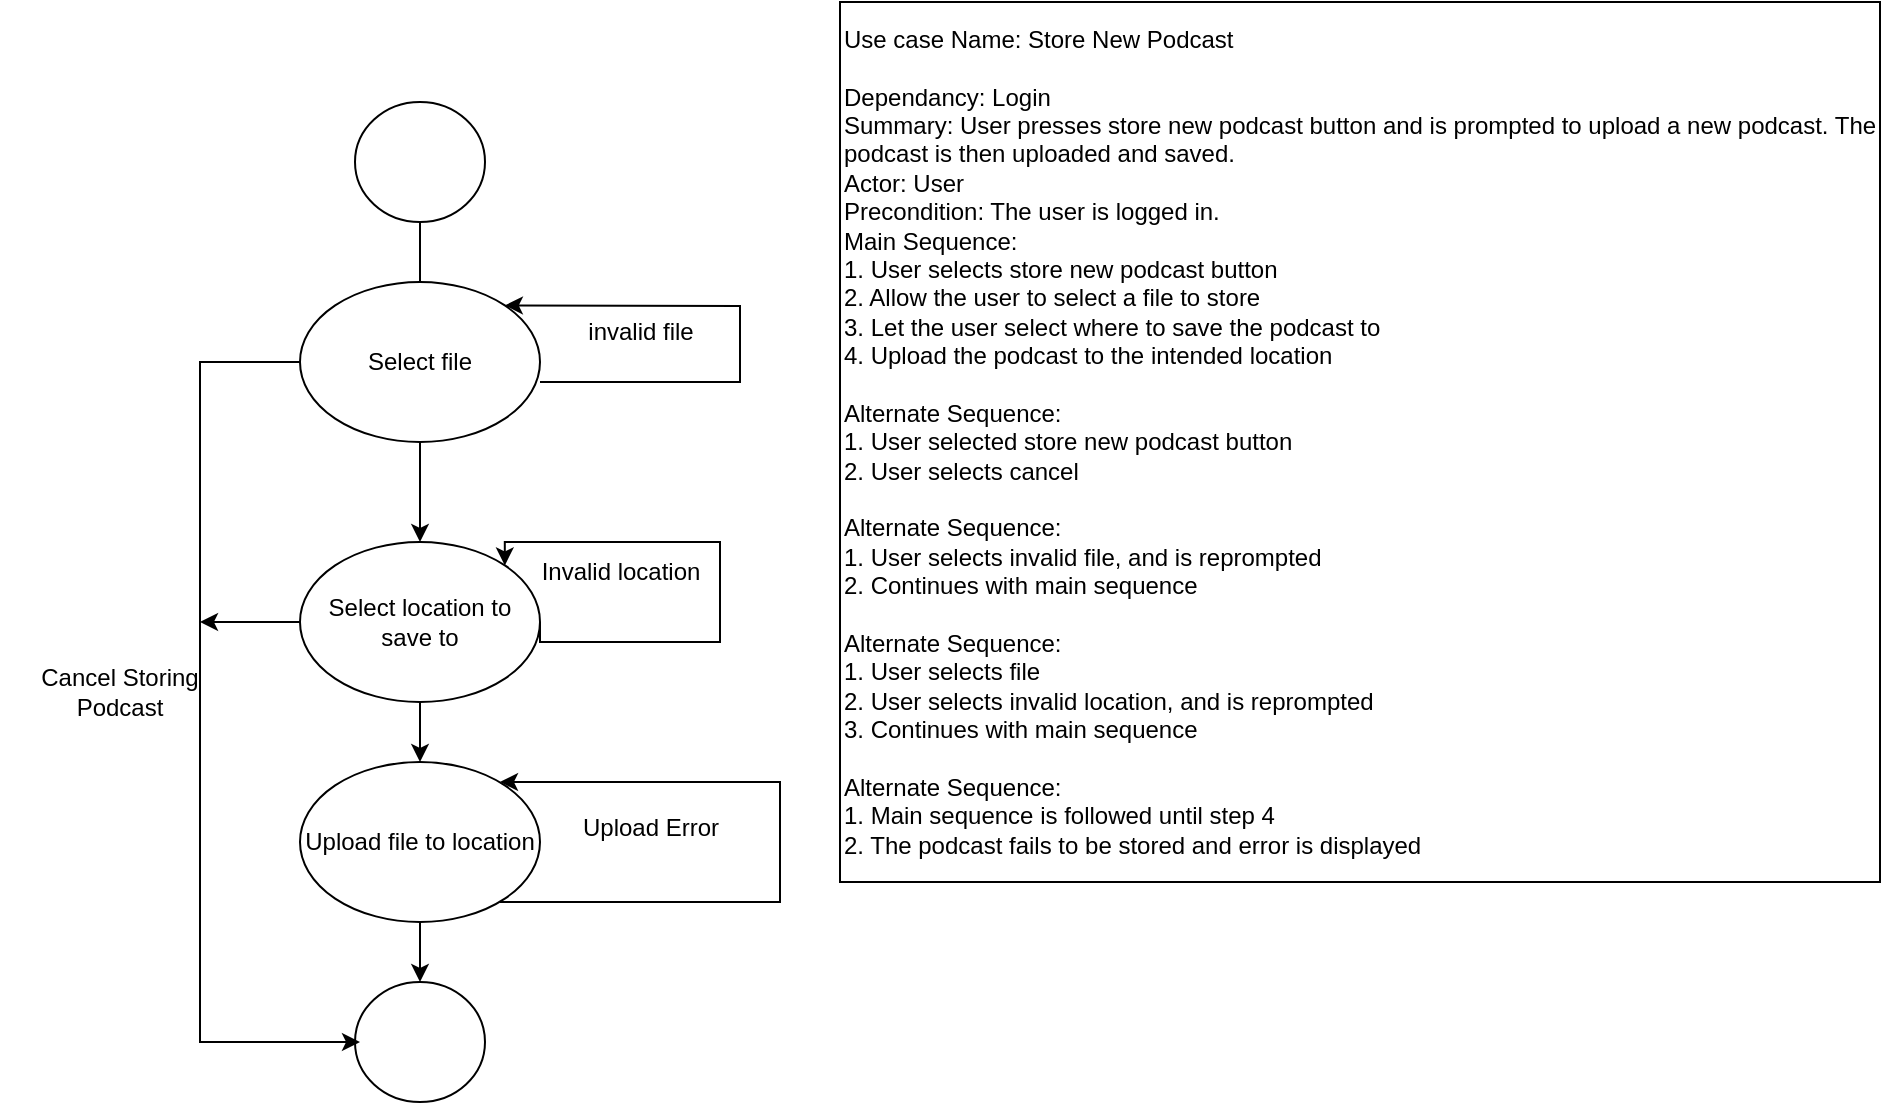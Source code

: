 <mxfile version="21.6.5" type="device">
  <diagram name="Page-1" id="3zBOuF_bFRsjoLNg5_o2">
    <mxGraphModel dx="2006" dy="863" grid="1" gridSize="10" guides="1" tooltips="1" connect="1" arrows="1" fold="1" page="1" pageScale="1" pageWidth="850" pageHeight="1100" math="0" shadow="0">
      <root>
        <mxCell id="0" />
        <mxCell id="1" parent="0" />
        <mxCell id="zJHjJzwunmIy_XX8YG-8-2" style="edgeStyle=orthogonalEdgeStyle;rounded=0;orthogonalLoop=1;jettySize=auto;html=1;" parent="1" source="zJHjJzwunmIy_XX8YG-8-1" edge="1">
          <mxGeometry relative="1" as="geometry">
            <mxPoint x="90" y="190" as="targetPoint" />
          </mxGeometry>
        </mxCell>
        <mxCell id="zJHjJzwunmIy_XX8YG-8-1" value="" style="ellipse;whiteSpace=wrap;html=1;" parent="1" vertex="1">
          <mxGeometry x="57.5" y="90" width="65" height="60" as="geometry" />
        </mxCell>
        <mxCell id="zJHjJzwunmIy_XX8YG-8-4" style="edgeStyle=orthogonalEdgeStyle;rounded=0;orthogonalLoop=1;jettySize=auto;html=1;" parent="1" source="zJHjJzwunmIy_XX8YG-8-3" target="zJHjJzwunmIy_XX8YG-8-5" edge="1">
          <mxGeometry relative="1" as="geometry">
            <mxPoint x="90" y="320" as="targetPoint" />
          </mxGeometry>
        </mxCell>
        <mxCell id="zJHjJzwunmIy_XX8YG-8-3" value="Select file" style="ellipse;whiteSpace=wrap;html=1;" parent="1" vertex="1">
          <mxGeometry x="30" y="180" width="120" height="80" as="geometry" />
        </mxCell>
        <mxCell id="zJHjJzwunmIy_XX8YG-8-6" style="edgeStyle=orthogonalEdgeStyle;rounded=0;orthogonalLoop=1;jettySize=auto;html=1;" parent="1" source="zJHjJzwunmIy_XX8YG-8-5" target="zJHjJzwunmIy_XX8YG-8-7" edge="1">
          <mxGeometry relative="1" as="geometry">
            <mxPoint x="90" y="450" as="targetPoint" />
          </mxGeometry>
        </mxCell>
        <mxCell id="0WUGz745sjfz_ng1PY4V-10" style="edgeStyle=orthogonalEdgeStyle;rounded=0;orthogonalLoop=1;jettySize=auto;html=1;exitX=1;exitY=0.5;exitDx=0;exitDy=0;entryX=1;entryY=0;entryDx=0;entryDy=0;" parent="1" source="zJHjJzwunmIy_XX8YG-8-5" target="zJHjJzwunmIy_XX8YG-8-5" edge="1">
          <mxGeometry relative="1" as="geometry">
            <mxPoint x="160" y="310" as="targetPoint" />
            <Array as="points">
              <mxPoint x="150" y="360" />
              <mxPoint x="240" y="360" />
              <mxPoint x="240" y="310" />
              <mxPoint x="132" y="310" />
            </Array>
          </mxGeometry>
        </mxCell>
        <mxCell id="VhxlRY3zC53K2cV_EB3O-5" style="edgeStyle=orthogonalEdgeStyle;rounded=0;orthogonalLoop=1;jettySize=auto;html=1;exitX=0;exitY=0.5;exitDx=0;exitDy=0;" edge="1" parent="1" source="zJHjJzwunmIy_XX8YG-8-5">
          <mxGeometry relative="1" as="geometry">
            <mxPoint x="-20" y="350" as="targetPoint" />
          </mxGeometry>
        </mxCell>
        <mxCell id="zJHjJzwunmIy_XX8YG-8-5" value="Select location to save to" style="ellipse;whiteSpace=wrap;html=1;" parent="1" vertex="1">
          <mxGeometry x="30" y="310" width="120" height="80" as="geometry" />
        </mxCell>
        <mxCell id="0WUGz745sjfz_ng1PY4V-14" style="edgeStyle=orthogonalEdgeStyle;rounded=0;orthogonalLoop=1;jettySize=auto;html=1;entryX=0.5;entryY=0;entryDx=0;entryDy=0;" parent="1" source="zJHjJzwunmIy_XX8YG-8-7" target="0WUGz745sjfz_ng1PY4V-13" edge="1">
          <mxGeometry relative="1" as="geometry" />
        </mxCell>
        <mxCell id="zJHjJzwunmIy_XX8YG-8-7" value="Upload file to location" style="ellipse;whiteSpace=wrap;html=1;" parent="1" vertex="1">
          <mxGeometry x="30" y="420" width="120" height="80" as="geometry" />
        </mxCell>
        <mxCell id="0WUGz745sjfz_ng1PY4V-2" value="" style="endArrow=classic;html=1;rounded=0;entryX=1;entryY=0;entryDx=0;entryDy=0;" parent="1" target="zJHjJzwunmIy_XX8YG-8-3" edge="1">
          <mxGeometry width="50" height="50" relative="1" as="geometry">
            <mxPoint x="150" y="230" as="sourcePoint" />
            <mxPoint x="210" y="190" as="targetPoint" />
            <Array as="points">
              <mxPoint x="250" y="230" />
              <mxPoint x="250" y="192" />
            </Array>
          </mxGeometry>
        </mxCell>
        <mxCell id="0WUGz745sjfz_ng1PY4V-3" value="invalid file" style="text;html=1;align=center;verticalAlign=middle;resizable=0;points=[];autosize=1;strokeColor=none;fillColor=none;" parent="1" vertex="1">
          <mxGeometry x="160" y="190" width="80" height="30" as="geometry" />
        </mxCell>
        <mxCell id="0WUGz745sjfz_ng1PY4V-11" value="Invalid location" style="text;html=1;align=center;verticalAlign=middle;resizable=0;points=[];autosize=1;strokeColor=none;fillColor=none;" parent="1" vertex="1">
          <mxGeometry x="140" y="310" width="100" height="30" as="geometry" />
        </mxCell>
        <mxCell id="0WUGz745sjfz_ng1PY4V-13" value="" style="ellipse;whiteSpace=wrap;html=1;" parent="1" vertex="1">
          <mxGeometry x="57.5" y="530" width="65" height="60" as="geometry" />
        </mxCell>
        <mxCell id="0WUGz745sjfz_ng1PY4V-15" value="" style="endArrow=classic;html=1;rounded=0;" parent="1" edge="1">
          <mxGeometry width="50" height="50" relative="1" as="geometry">
            <mxPoint x="130" y="490" as="sourcePoint" />
            <mxPoint x="130" y="430" as="targetPoint" />
            <Array as="points">
              <mxPoint x="270" y="490" />
              <mxPoint x="270" y="430" />
            </Array>
          </mxGeometry>
        </mxCell>
        <mxCell id="0WUGz745sjfz_ng1PY4V-16" value="Upload Error" style="text;html=1;align=center;verticalAlign=middle;resizable=0;points=[];autosize=1;strokeColor=none;fillColor=none;" parent="1" vertex="1">
          <mxGeometry x="160" y="438" width="90" height="30" as="geometry" />
        </mxCell>
        <mxCell id="VhxlRY3zC53K2cV_EB3O-2" value="Use case Name: Store New Podcast&lt;br&gt;&lt;br style=&quot;border-color: var(--border-color);&quot;&gt;&lt;span style=&quot;&quot;&gt;Dependancy: Login&lt;/span&gt;&lt;br style=&quot;border-color: var(--border-color);&quot;&gt;&lt;span style=&quot;&quot;&gt;Summary: User presses store new podcast button and is prompted to upload a new podcast. The podcast is then uploaded and saved.&lt;/span&gt;&lt;br style=&quot;border-color: var(--border-color);&quot;&gt;&lt;span style=&quot;&quot;&gt;Actor: User&lt;/span&gt;&lt;br style=&quot;border-color: var(--border-color);&quot;&gt;&lt;span style=&quot;&quot;&gt;Precondition: The user is logged in.&lt;/span&gt;&lt;br style=&quot;border-color: var(--border-color);&quot;&gt;&lt;span style=&quot;&quot;&gt;Main Sequence:&lt;/span&gt;&lt;br style=&quot;border-color: var(--border-color);&quot;&gt;&lt;span style=&quot;&quot;&gt;1. User selects store new podcast button&lt;/span&gt;&lt;br style=&quot;border-color: var(--border-color);&quot;&gt;&lt;span style=&quot;&quot;&gt;2. Allow the user to select a file to store&lt;/span&gt;&lt;br style=&quot;border-color: var(--border-color);&quot;&gt;&lt;div style=&quot;&quot;&gt;&lt;span style=&quot;background-color: initial;&quot;&gt;3. Let the user select where to save the podcast to&lt;/span&gt;&lt;/div&gt;&lt;div style=&quot;&quot;&gt;4. Upload the podcast to the intended location&lt;/div&gt;&lt;div style=&quot;&quot;&gt;&lt;span style=&quot;background-color: initial;&quot;&gt;&lt;br&gt;&lt;/span&gt;&lt;/div&gt;&lt;div style=&quot;&quot;&gt;&lt;span style=&quot;background-color: initial;&quot;&gt;Alternate Sequence:&lt;br&gt;1. User selected store new podcast button&lt;/span&gt;&lt;/div&gt;&lt;div style=&quot;&quot;&gt;&lt;span style=&quot;background-color: initial;&quot;&gt;2. User selects cancel&lt;/span&gt;&lt;/div&gt;&lt;div style=&quot;&quot;&gt;&lt;span style=&quot;background-color: initial;&quot;&gt;&lt;br&gt;&lt;/span&gt;&lt;/div&gt;&lt;div style=&quot;&quot;&gt;&lt;span style=&quot;background-color: initial;&quot;&gt;Alternate Sequence:&lt;br&gt;1. User selects invalid file, and is reprompted&lt;/span&gt;&lt;/div&gt;&lt;div style=&quot;&quot;&gt;&lt;span style=&quot;background-color: initial;&quot;&gt;2. Continues with main sequence&lt;/span&gt;&lt;/div&gt;&lt;div style=&quot;&quot;&gt;&lt;span style=&quot;background-color: initial;&quot;&gt;&lt;br&gt;&lt;/span&gt;&lt;/div&gt;&lt;div style=&quot;&quot;&gt;&lt;span style=&quot;background-color: initial;&quot;&gt;Alternate Sequence:&lt;/span&gt;&lt;/div&gt;&lt;div style=&quot;&quot;&gt;&lt;span style=&quot;background-color: initial;&quot;&gt;1. User selects file&lt;/span&gt;&lt;/div&gt;&lt;div style=&quot;&quot;&gt;&lt;span style=&quot;background-color: initial;&quot;&gt;2. User selects invalid location, and is reprompted&lt;/span&gt;&lt;/div&gt;&lt;div style=&quot;&quot;&gt;&lt;span style=&quot;background-color: initial;&quot;&gt;3. Continues with main sequence&lt;/span&gt;&lt;/div&gt;&lt;div style=&quot;&quot;&gt;&lt;span style=&quot;background-color: initial;&quot;&gt;&lt;br&gt;&lt;/span&gt;&lt;/div&gt;&lt;div style=&quot;&quot;&gt;&lt;span style=&quot;background-color: initial;&quot;&gt;Alternate Sequence:&lt;/span&gt;&lt;/div&gt;&lt;div style=&quot;&quot;&gt;&lt;span style=&quot;background-color: initial;&quot;&gt;1. Main sequence is followed until step 4&lt;/span&gt;&lt;/div&gt;&lt;div style=&quot;&quot;&gt;2. The podcast fails to be stored and error is displayed&lt;/div&gt;" style="rounded=0;whiteSpace=wrap;html=1;align=left;" vertex="1" parent="1">
          <mxGeometry x="300" y="40" width="520" height="440" as="geometry" />
        </mxCell>
        <mxCell id="VhxlRY3zC53K2cV_EB3O-3" value="" style="endArrow=classic;html=1;rounded=0;" edge="1" parent="1" source="zJHjJzwunmIy_XX8YG-8-3">
          <mxGeometry width="50" height="50" relative="1" as="geometry">
            <mxPoint x="440" y="440" as="sourcePoint" />
            <mxPoint x="60" y="560" as="targetPoint" />
            <Array as="points">
              <mxPoint x="-20" y="220" />
              <mxPoint x="-20" y="560" />
            </Array>
          </mxGeometry>
        </mxCell>
        <mxCell id="VhxlRY3zC53K2cV_EB3O-6" value="Cancel Storing Podcast" style="text;html=1;strokeColor=none;fillColor=none;align=center;verticalAlign=middle;whiteSpace=wrap;rounded=0;" vertex="1" parent="1">
          <mxGeometry x="-120" y="370" width="120" height="30" as="geometry" />
        </mxCell>
      </root>
    </mxGraphModel>
  </diagram>
</mxfile>
